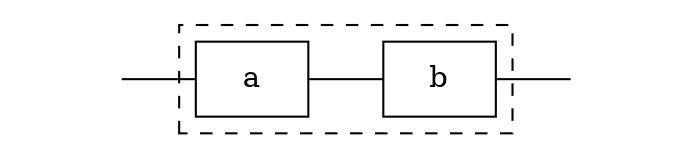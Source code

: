 graph serieel {
    node[shape=none,label=""];
    start;
    end;


    subgraph cluster_system {
        graph[style=dashed];
        node[shape=rectangle];
        a[label="a"];
        b[label="b"];

        a -- b;
        
    }

    start -- a;
    b -- end;

    rankdir=LR;
}
